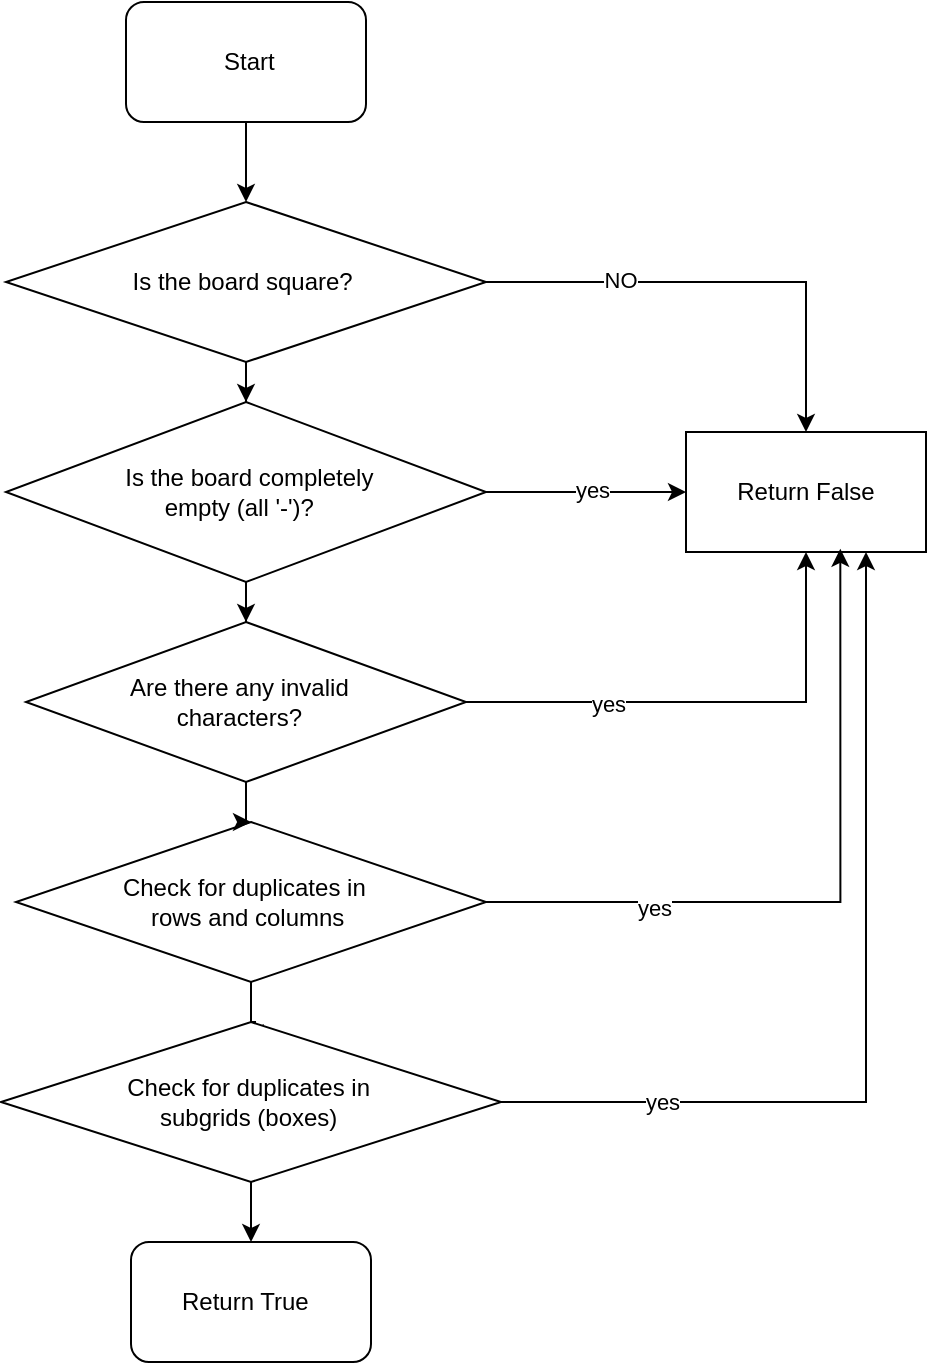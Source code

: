 <mxfile version="26.2.2">
  <diagram name="Page-1" id="mo2MrHEueCLznRRRhLnn">
    <mxGraphModel dx="1030" dy="619" grid="1" gridSize="10" guides="1" tooltips="1" connect="1" arrows="1" fold="1" page="1" pageScale="1" pageWidth="827" pageHeight="1169" math="0" shadow="0">
      <root>
        <mxCell id="0" />
        <mxCell id="1" parent="0" />
        <mxCell id="59s3J01RVuXaNFxz1JJ4-15" value="" style="edgeStyle=orthogonalEdgeStyle;rounded=0;orthogonalLoop=1;jettySize=auto;html=1;" edge="1" parent="1" source="59s3J01RVuXaNFxz1JJ4-3" target="59s3J01RVuXaNFxz1JJ4-4">
          <mxGeometry relative="1" as="geometry" />
        </mxCell>
        <mxCell id="59s3J01RVuXaNFxz1JJ4-3" value="&amp;nbsp;Start" style="rounded=1;whiteSpace=wrap;html=1;" vertex="1" parent="1">
          <mxGeometry x="350" y="20" width="120" height="60" as="geometry" />
        </mxCell>
        <mxCell id="59s3J01RVuXaNFxz1JJ4-13" style="edgeStyle=orthogonalEdgeStyle;rounded=0;orthogonalLoop=1;jettySize=auto;html=1;entryX=0.5;entryY=0;entryDx=0;entryDy=0;" edge="1" parent="1" source="59s3J01RVuXaNFxz1JJ4-4" target="59s3J01RVuXaNFxz1JJ4-7">
          <mxGeometry relative="1" as="geometry" />
        </mxCell>
        <mxCell id="59s3J01RVuXaNFxz1JJ4-14" value="NO" style="edgeLabel;html=1;align=center;verticalAlign=middle;resizable=0;points=[];" vertex="1" connectable="0" parent="59s3J01RVuXaNFxz1JJ4-13">
          <mxGeometry x="-0.436" y="1" relative="1" as="geometry">
            <mxPoint as="offset" />
          </mxGeometry>
        </mxCell>
        <mxCell id="59s3J01RVuXaNFxz1JJ4-18" value="" style="edgeStyle=orthogonalEdgeStyle;rounded=0;orthogonalLoop=1;jettySize=auto;html=1;" edge="1" parent="1" source="59s3J01RVuXaNFxz1JJ4-4" target="59s3J01RVuXaNFxz1JJ4-12">
          <mxGeometry relative="1" as="geometry" />
        </mxCell>
        <mxCell id="59s3J01RVuXaNFxz1JJ4-4" value="Is the board square?&amp;nbsp;" style="rhombus;whiteSpace=wrap;html=1;" vertex="1" parent="1">
          <mxGeometry x="290" y="120" width="240" height="80" as="geometry" />
        </mxCell>
        <mxCell id="59s3J01RVuXaNFxz1JJ4-7" value="Return False" style="whiteSpace=wrap;html=1;" vertex="1" parent="1">
          <mxGeometry x="630" y="235" width="120" height="60" as="geometry" />
        </mxCell>
        <mxCell id="59s3J01RVuXaNFxz1JJ4-26" value="" style="edgeStyle=orthogonalEdgeStyle;rounded=0;orthogonalLoop=1;jettySize=auto;html=1;" edge="1" parent="1" source="59s3J01RVuXaNFxz1JJ4-9">
          <mxGeometry relative="1" as="geometry">
            <mxPoint x="414" y="540" as="targetPoint" />
          </mxGeometry>
        </mxCell>
        <mxCell id="59s3J01RVuXaNFxz1JJ4-9" value="Check for duplicates in&amp;nbsp;&amp;nbsp;&lt;div&gt;rows and columns&amp;nbsp;&lt;/div&gt;" style="rhombus;whiteSpace=wrap;html=1;" vertex="1" parent="1">
          <mxGeometry x="295" y="430" width="235" height="80" as="geometry" />
        </mxCell>
        <mxCell id="59s3J01RVuXaNFxz1JJ4-11" value="&amp;nbsp;Return True&amp;nbsp; &amp;nbsp;" style="rounded=1;whiteSpace=wrap;html=1;" vertex="1" parent="1">
          <mxGeometry x="352.5" y="640" width="120" height="60" as="geometry" />
        </mxCell>
        <mxCell id="59s3J01RVuXaNFxz1JJ4-16" style="edgeStyle=orthogonalEdgeStyle;rounded=0;orthogonalLoop=1;jettySize=auto;html=1;entryX=0;entryY=0.5;entryDx=0;entryDy=0;" edge="1" parent="1" source="59s3J01RVuXaNFxz1JJ4-12" target="59s3J01RVuXaNFxz1JJ4-7">
          <mxGeometry relative="1" as="geometry" />
        </mxCell>
        <mxCell id="59s3J01RVuXaNFxz1JJ4-17" value="yes" style="edgeLabel;html=1;align=center;verticalAlign=middle;resizable=0;points=[];" vertex="1" connectable="0" parent="59s3J01RVuXaNFxz1JJ4-16">
          <mxGeometry x="0.052" y="1" relative="1" as="geometry">
            <mxPoint as="offset" />
          </mxGeometry>
        </mxCell>
        <mxCell id="59s3J01RVuXaNFxz1JJ4-24" value="" style="edgeStyle=orthogonalEdgeStyle;rounded=0;orthogonalLoop=1;jettySize=auto;html=1;" edge="1" parent="1" source="59s3J01RVuXaNFxz1JJ4-12" target="59s3J01RVuXaNFxz1JJ4-19">
          <mxGeometry relative="1" as="geometry" />
        </mxCell>
        <mxCell id="59s3J01RVuXaNFxz1JJ4-12" value="&amp;nbsp;Is the board completely&lt;div&gt;&amp;nbsp;empty (all &#39;-&#39;)?&amp;nbsp; &amp;nbsp;&lt;/div&gt;" style="rhombus;whiteSpace=wrap;html=1;" vertex="1" parent="1">
          <mxGeometry x="290" y="220" width="240" height="90" as="geometry" />
        </mxCell>
        <mxCell id="59s3J01RVuXaNFxz1JJ4-20" style="edgeStyle=orthogonalEdgeStyle;rounded=0;orthogonalLoop=1;jettySize=auto;html=1;entryX=0.5;entryY=1;entryDx=0;entryDy=0;" edge="1" parent="1" source="59s3J01RVuXaNFxz1JJ4-19" target="59s3J01RVuXaNFxz1JJ4-7">
          <mxGeometry relative="1" as="geometry" />
        </mxCell>
        <mxCell id="59s3J01RVuXaNFxz1JJ4-21" value="yes" style="edgeLabel;html=1;align=center;verticalAlign=middle;resizable=0;points=[];" vertex="1" connectable="0" parent="59s3J01RVuXaNFxz1JJ4-20">
          <mxGeometry x="-0.424" y="-1" relative="1" as="geometry">
            <mxPoint as="offset" />
          </mxGeometry>
        </mxCell>
        <mxCell id="59s3J01RVuXaNFxz1JJ4-25" value="" style="edgeStyle=orthogonalEdgeStyle;rounded=0;orthogonalLoop=1;jettySize=auto;html=1;" edge="1" parent="1" source="59s3J01RVuXaNFxz1JJ4-19" target="59s3J01RVuXaNFxz1JJ4-9">
          <mxGeometry relative="1" as="geometry" />
        </mxCell>
        <mxCell id="59s3J01RVuXaNFxz1JJ4-19" value="Are there any invalid&amp;nbsp;&amp;nbsp;&lt;div&gt;characters?&amp;nbsp;&amp;nbsp;&lt;/div&gt;" style="rhombus;whiteSpace=wrap;html=1;" vertex="1" parent="1">
          <mxGeometry x="300" y="330" width="220" height="80" as="geometry" />
        </mxCell>
        <mxCell id="59s3J01RVuXaNFxz1JJ4-22" style="edgeStyle=orthogonalEdgeStyle;rounded=0;orthogonalLoop=1;jettySize=auto;html=1;entryX=0.643;entryY=0.973;entryDx=0;entryDy=0;entryPerimeter=0;" edge="1" parent="1" source="59s3J01RVuXaNFxz1JJ4-9" target="59s3J01RVuXaNFxz1JJ4-7">
          <mxGeometry relative="1" as="geometry" />
        </mxCell>
        <mxCell id="59s3J01RVuXaNFxz1JJ4-23" value="yes" style="edgeLabel;html=1;align=center;verticalAlign=middle;resizable=0;points=[];" vertex="1" connectable="0" parent="59s3J01RVuXaNFxz1JJ4-22">
          <mxGeometry x="-0.527" y="-3" relative="1" as="geometry">
            <mxPoint as="offset" />
          </mxGeometry>
        </mxCell>
        <mxCell id="59s3J01RVuXaNFxz1JJ4-28" style="edgeStyle=orthogonalEdgeStyle;rounded=0;orthogonalLoop=1;jettySize=auto;html=1;entryX=0.75;entryY=1;entryDx=0;entryDy=0;" edge="1" parent="1" source="59s3J01RVuXaNFxz1JJ4-27" target="59s3J01RVuXaNFxz1JJ4-7">
          <mxGeometry relative="1" as="geometry" />
        </mxCell>
        <mxCell id="59s3J01RVuXaNFxz1JJ4-30" value="yes" style="edgeLabel;html=1;align=center;verticalAlign=middle;resizable=0;points=[];" vertex="1" connectable="0" parent="59s3J01RVuXaNFxz1JJ4-28">
          <mxGeometry x="-0.65" relative="1" as="geometry">
            <mxPoint as="offset" />
          </mxGeometry>
        </mxCell>
        <mxCell id="59s3J01RVuXaNFxz1JJ4-29" value="" style="edgeStyle=orthogonalEdgeStyle;rounded=0;orthogonalLoop=1;jettySize=auto;html=1;" edge="1" parent="1" source="59s3J01RVuXaNFxz1JJ4-27" target="59s3J01RVuXaNFxz1JJ4-11">
          <mxGeometry relative="1" as="geometry" />
        </mxCell>
        <mxCell id="59s3J01RVuXaNFxz1JJ4-27" value="Check for duplicates in&amp;nbsp;&lt;div&gt;subgrids (boxes)&amp;nbsp;&lt;/div&gt;" style="rhombus;whiteSpace=wrap;html=1;" vertex="1" parent="1">
          <mxGeometry x="287.5" y="530" width="250" height="80" as="geometry" />
        </mxCell>
      </root>
    </mxGraphModel>
  </diagram>
</mxfile>

